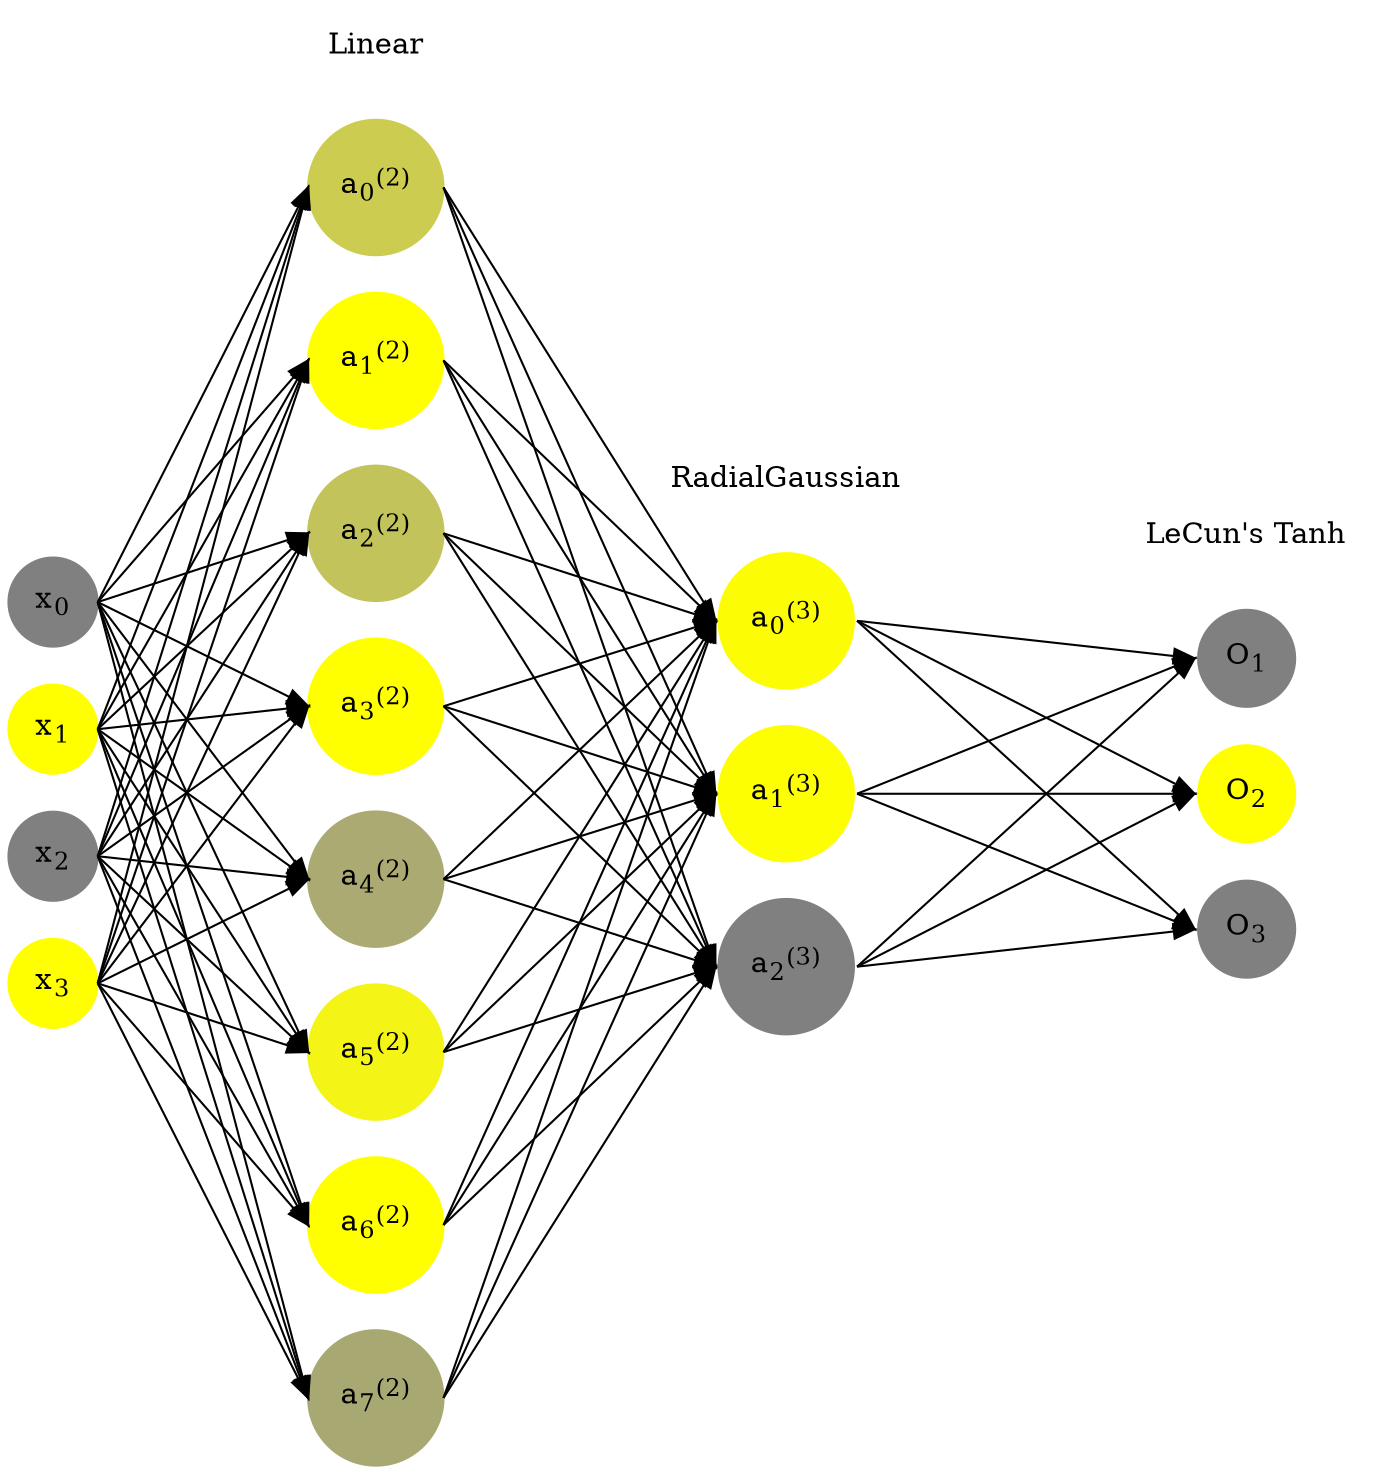 digraph G {
	rankdir = LR;
	splines=false;
	edge[style=invis];
	ranksep= 1.4;
	{
	node [shape=circle, color="0.1667, 0.0, 0.5", style=filled, fillcolor="0.1667, 0.0, 0.5"];
	x0 [label=<x<sub>0</sub>>];
	}
	{
	node [shape=circle, color="0.1667, 1.0, 1.0", style=filled, fillcolor="0.1667, 1.0, 1.0"];
	x1 [label=<x<sub>1</sub>>];
	}
	{
	node [shape=circle, color="0.1667, 0.0, 0.5", style=filled, fillcolor="0.1667, 0.0, 0.5"];
	x2 [label=<x<sub>2</sub>>];
	}
	{
	node [shape=circle, color="0.1667, 1.0, 1.0", style=filled, fillcolor="0.1667, 1.0, 1.0"];
	x3 [label=<x<sub>3</sub>>];
	}
	{
	node [shape=circle, color="0.1667, 0.599992, 0.799996", style=filled, fillcolor="0.1667, 0.599992, 0.799996"];
	a02 [label=<a<sub>0</sub><sup>(2)</sup>>];
	}
	{
	node [shape=circle, color="0.1667, 1.508829, 1.254415", style=filled, fillcolor="0.1667, 1.508829, 1.254415"];
	a12 [label=<a<sub>1</sub><sup>(2)</sup>>];
	}
	{
	node [shape=circle, color="0.1667, 0.525654, 0.762827", style=filled, fillcolor="0.1667, 0.525654, 0.762827"];
	a22 [label=<a<sub>2</sub><sup>(2)</sup>>];
	}
	{
	node [shape=circle, color="0.1667, 1.454667, 1.227334", style=filled, fillcolor="0.1667, 1.454667, 1.227334"];
	a32 [label=<a<sub>3</sub><sup>(2)</sup>>];
	}
	{
	node [shape=circle, color="0.1667, 0.330064, 0.665032", style=filled, fillcolor="0.1667, 0.330064, 0.665032"];
	a42 [label=<a<sub>4</sub><sup>(2)</sup>>];
	}
	{
	node [shape=circle, color="0.1667, 0.909414, 0.954707", style=filled, fillcolor="0.1667, 0.909414, 0.954707"];
	a52 [label=<a<sub>5</sub><sup>(2)</sup>>];
	}
	{
	node [shape=circle, color="0.1667, 1.624618, 1.312309", style=filled, fillcolor="0.1667, 1.624618, 1.312309"];
	a62 [label=<a<sub>6</sub><sup>(2)</sup>>];
	}
	{
	node [shape=circle, color="0.1667, 0.318167, 0.659084", style=filled, fillcolor="0.1667, 0.318167, 0.659084"];
	a72 [label=<a<sub>7</sub><sup>(2)</sup>>];
	}
	{
	node [shape=circle, color="0.1667, 0.976719, 0.988360", style=filled, fillcolor="0.1667, 0.976719, 0.988360"];
	a03 [label=<a<sub>0</sub><sup>(3)</sup>>];
	}
	{
	node [shape=circle, color="0.1667, 0.987185, 0.993592", style=filled, fillcolor="0.1667, 0.987185, 0.993592"];
	a13 [label=<a<sub>1</sub><sup>(3)</sup>>];
	}
	{
	node [shape=circle, color="0.1667, 0.000000, 0.500000", style=filled, fillcolor="0.1667, 0.000000, 0.500000"];
	a23 [label=<a<sub>2</sub><sup>(3)</sup>>];
	}
	{
	node [shape=circle, color="0.1667, 0.0, 0.5", style=filled, fillcolor="0.1667, 0.0, 0.5"];
	O1 [label=<O<sub>1</sub>>];
	}
	{
	node [shape=circle, color="0.1667, 1.0, 1.0", style=filled, fillcolor="0.1667, 1.0, 1.0"];
	O2 [label=<O<sub>2</sub>>];
	}
	{
	node [shape=circle, color="0.1667, 0.0, 0.5", style=filled, fillcolor="0.1667, 0.0, 0.5"];
	O3 [label=<O<sub>3</sub>>];
	}
	{
	rank=same;
	x0->x1->x2->x3;
	}
	{
	rank=same;
	a02->a12->a22->a32->a42->a52->a62->a72;
	}
	{
	rank=same;
	a03->a13->a23;
	}
	{
	rank=same;
	O1->O2->O3;
	}
	l1 [shape=plaintext,label="Linear"];
	l1->a02;
	{rank=same; l1;a02};
	l2 [shape=plaintext,label="RadialGaussian"];
	l2->a03;
	{rank=same; l2;a03};
	l3 [shape=plaintext,label="LeCun's Tanh"];
	l3->O1;
	{rank=same; l3;O1};
edge[style=solid, tailport=e, headport=w];
	{x0;x1;x2;x3} -> {a02;a12;a22;a32;a42;a52;a62;a72};
	{a02;a12;a22;a32;a42;a52;a62;a72} -> {a03;a13;a23};
	{a03;a13;a23} -> {O1,O2,O3};
}
